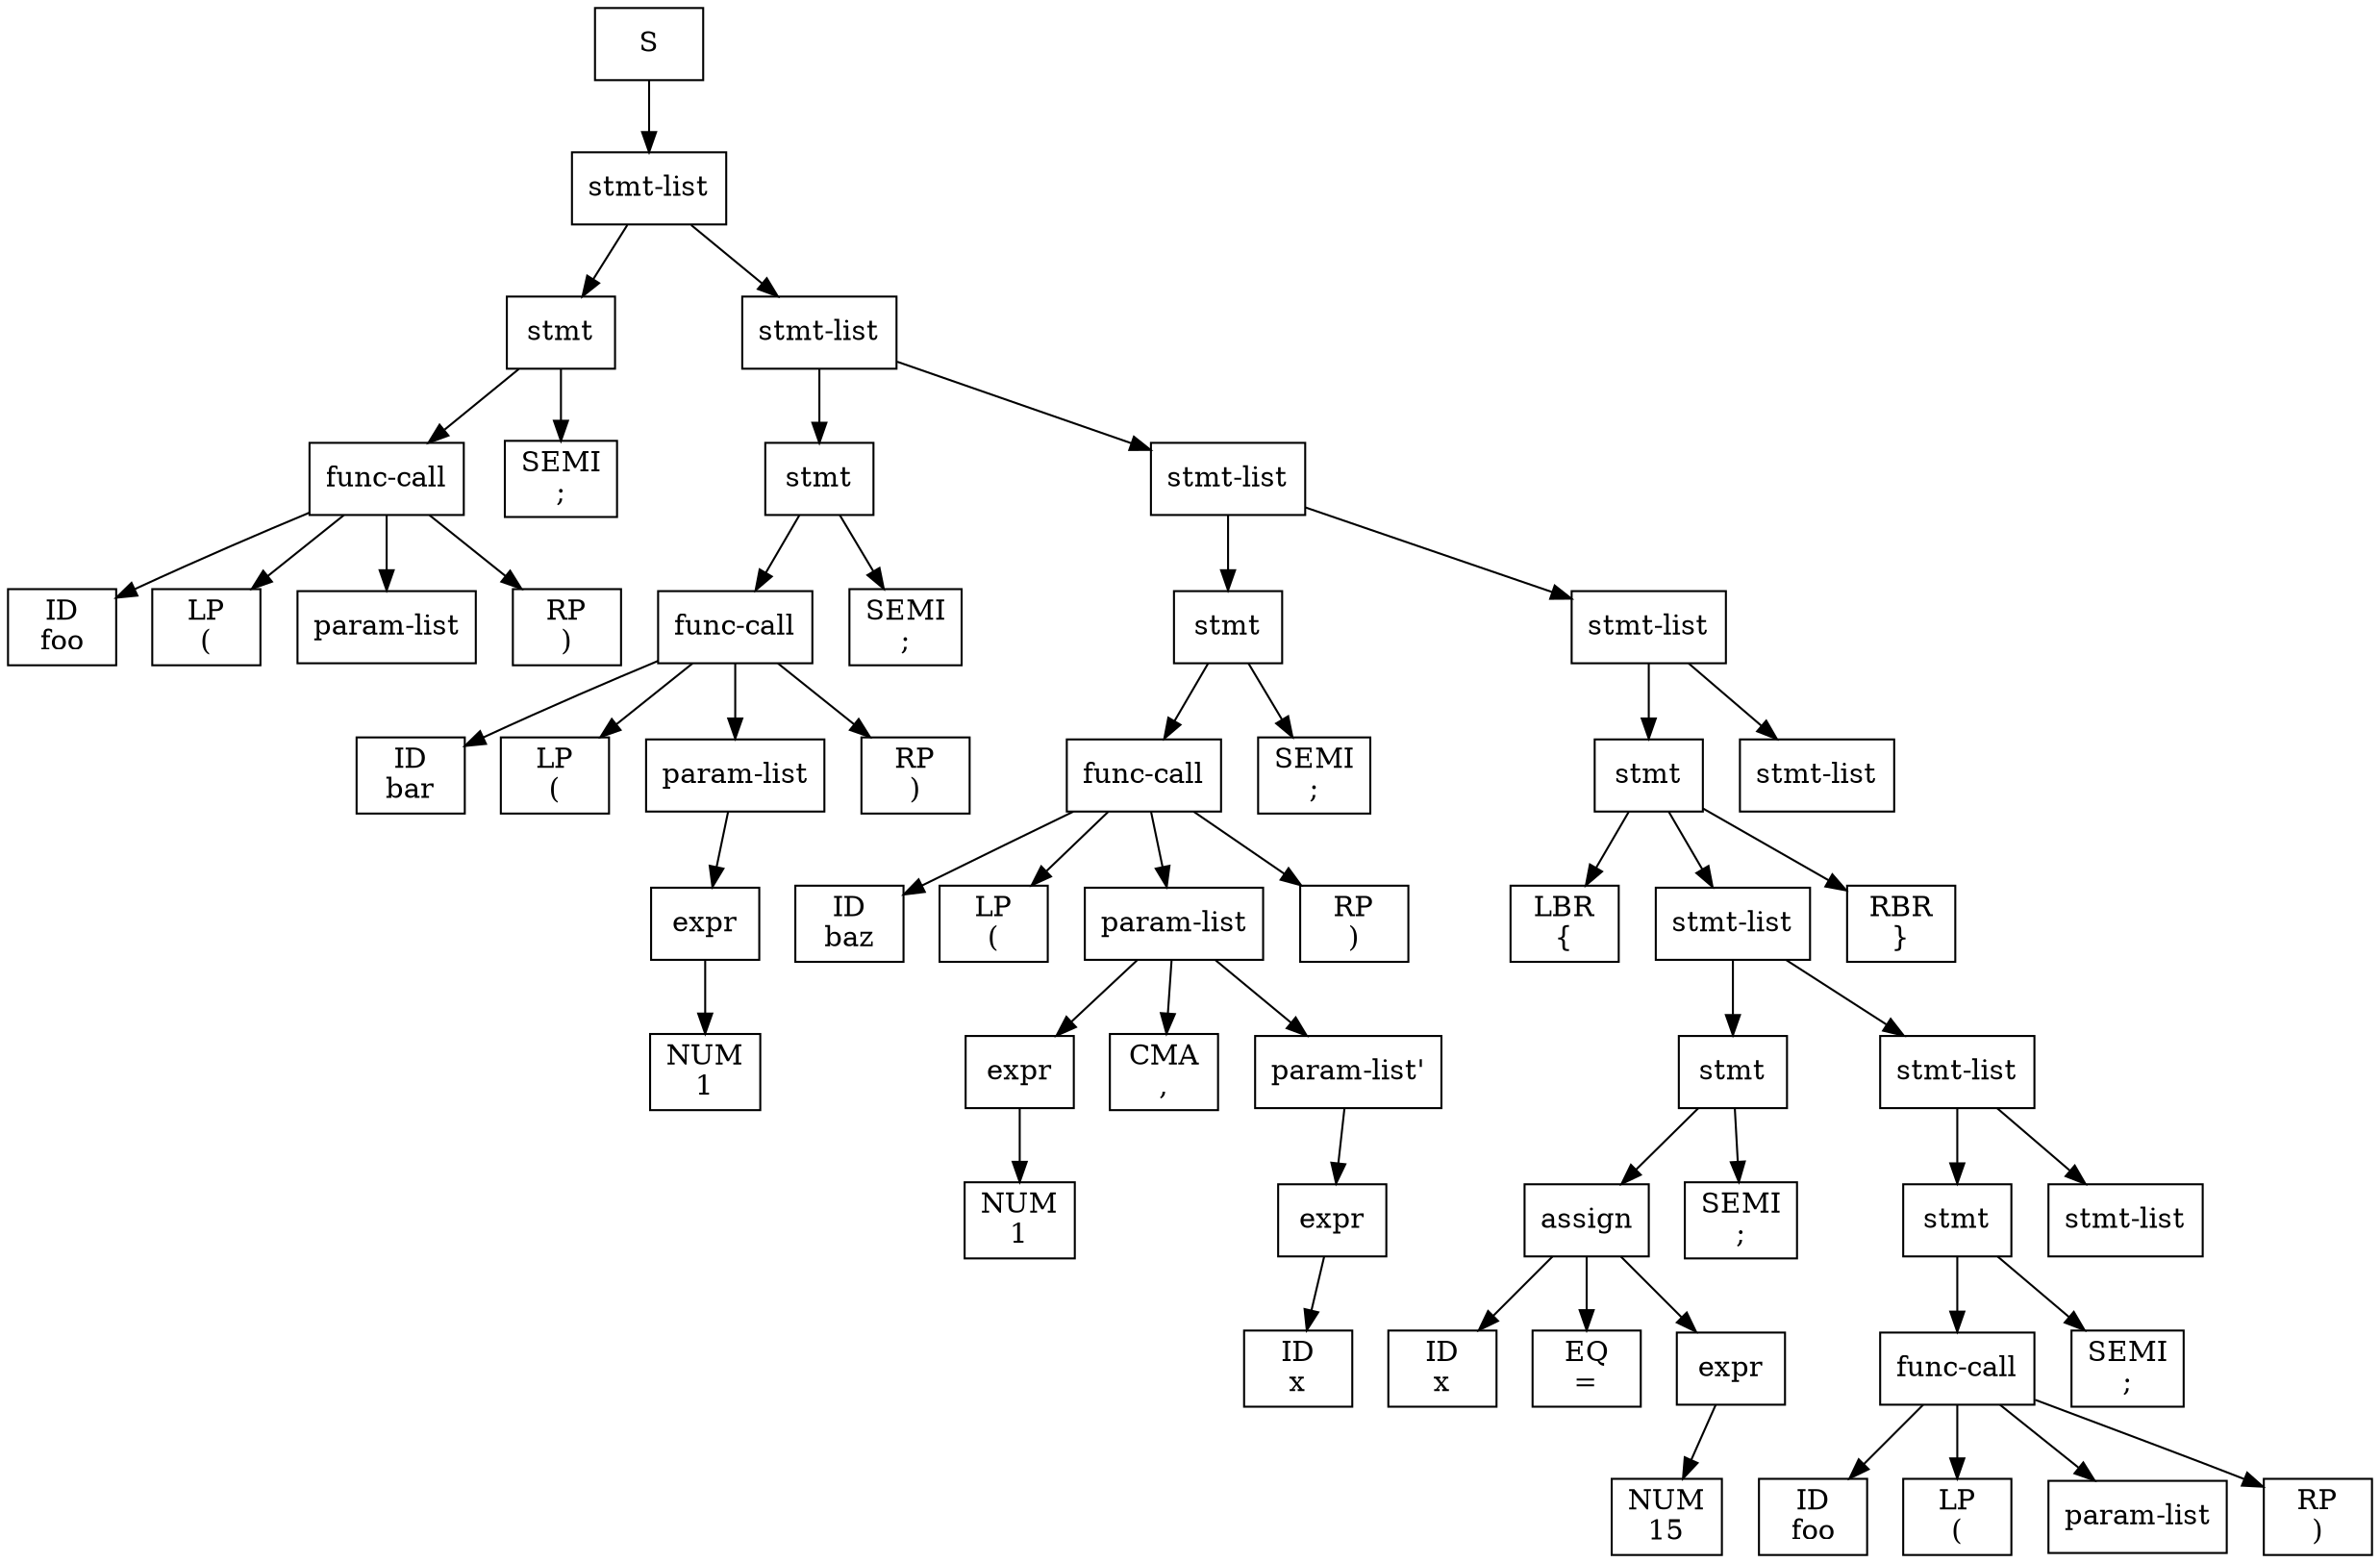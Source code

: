 digraph d {
node [shape=rectangle];
n0 [label="S"];
n1 [label="stmt-list"];
n2 [label="stmt"];
n3 [label="func-call"];
n4 [label="ID\nfoo"];
n5 [label="LP\n("];
n6 [label="param-list"];
n7 [label="RP\n)"];
n8 [label="SEMI\n;"];
n9 [label="stmt-list"];
n10 [label="stmt"];
n11 [label="func-call"];
n12 [label="ID\nbar"];
n13 [label="LP\n("];
n14 [label="param-list"];
n15 [label="expr"];
n16 [label="NUM\n1"];
n17 [label="RP\n)"];
n18 [label="SEMI\n;"];
n19 [label="stmt-list"];
n20 [label="stmt"];
n21 [label="func-call"];
n22 [label="ID\nbaz"];
n23 [label="LP\n("];
n24 [label="param-list"];
n25 [label="expr"];
n26 [label="NUM\n1"];
n27 [label="CMA\n,"];
n28 [label="param-list'"];
n29 [label="expr"];
n30 [label="ID\nx"];
n31 [label="RP\n)"];
n32 [label="SEMI\n;"];
n33 [label="stmt-list"];
n34 [label="stmt"];
n35 [label="LBR\n{"];
n36 [label="stmt-list"];
n37 [label="stmt"];
n38 [label="assign"];
n39 [label="ID\nx"];
n40 [label="EQ\n="];
n41 [label="expr"];
n42 [label="NUM\n15"];
n43 [label="SEMI\n;"];
n44 [label="stmt-list"];
n45 [label="stmt"];
n46 [label="func-call"];
n47 [label="ID\nfoo"];
n48 [label="LP\n("];
n49 [label="param-list"];
n50 [label="RP\n)"];
n51 [label="SEMI\n;"];
n52 [label="stmt-list"];
n53 [label="RBR\n}"];
n54 [label="stmt-list"];
n0 -> n1;
n1 -> n2;
n1 -> n9;
n2 -> n3;
n2 -> n8;
n3 -> n4;
n3 -> n5;
n3 -> n6;
n3 -> n7;
n9 -> n10;
n9 -> n19;
n10 -> n11;
n10 -> n18;
n11 -> n12;
n11 -> n13;
n11 -> n14;
n11 -> n17;
n14 -> n15;
n15 -> n16;
n19 -> n20;
n19 -> n33;
n20 -> n21;
n20 -> n32;
n21 -> n22;
n21 -> n23;
n21 -> n24;
n21 -> n31;
n24 -> n25;
n24 -> n27;
n24 -> n28;
n25 -> n26;
n28 -> n29;
n29 -> n30;
n33 -> n34;
n33 -> n54;
n34 -> n35;
n34 -> n36;
n34 -> n53;
n36 -> n37;
n36 -> n44;
n37 -> n38;
n37 -> n43;
n38 -> n39;
n38 -> n40;
n38 -> n41;
n41 -> n42;
n44 -> n45;
n44 -> n52;
n45 -> n46;
n45 -> n51;
n46 -> n47;
n46 -> n48;
n46 -> n49;
n46 -> n50;
}